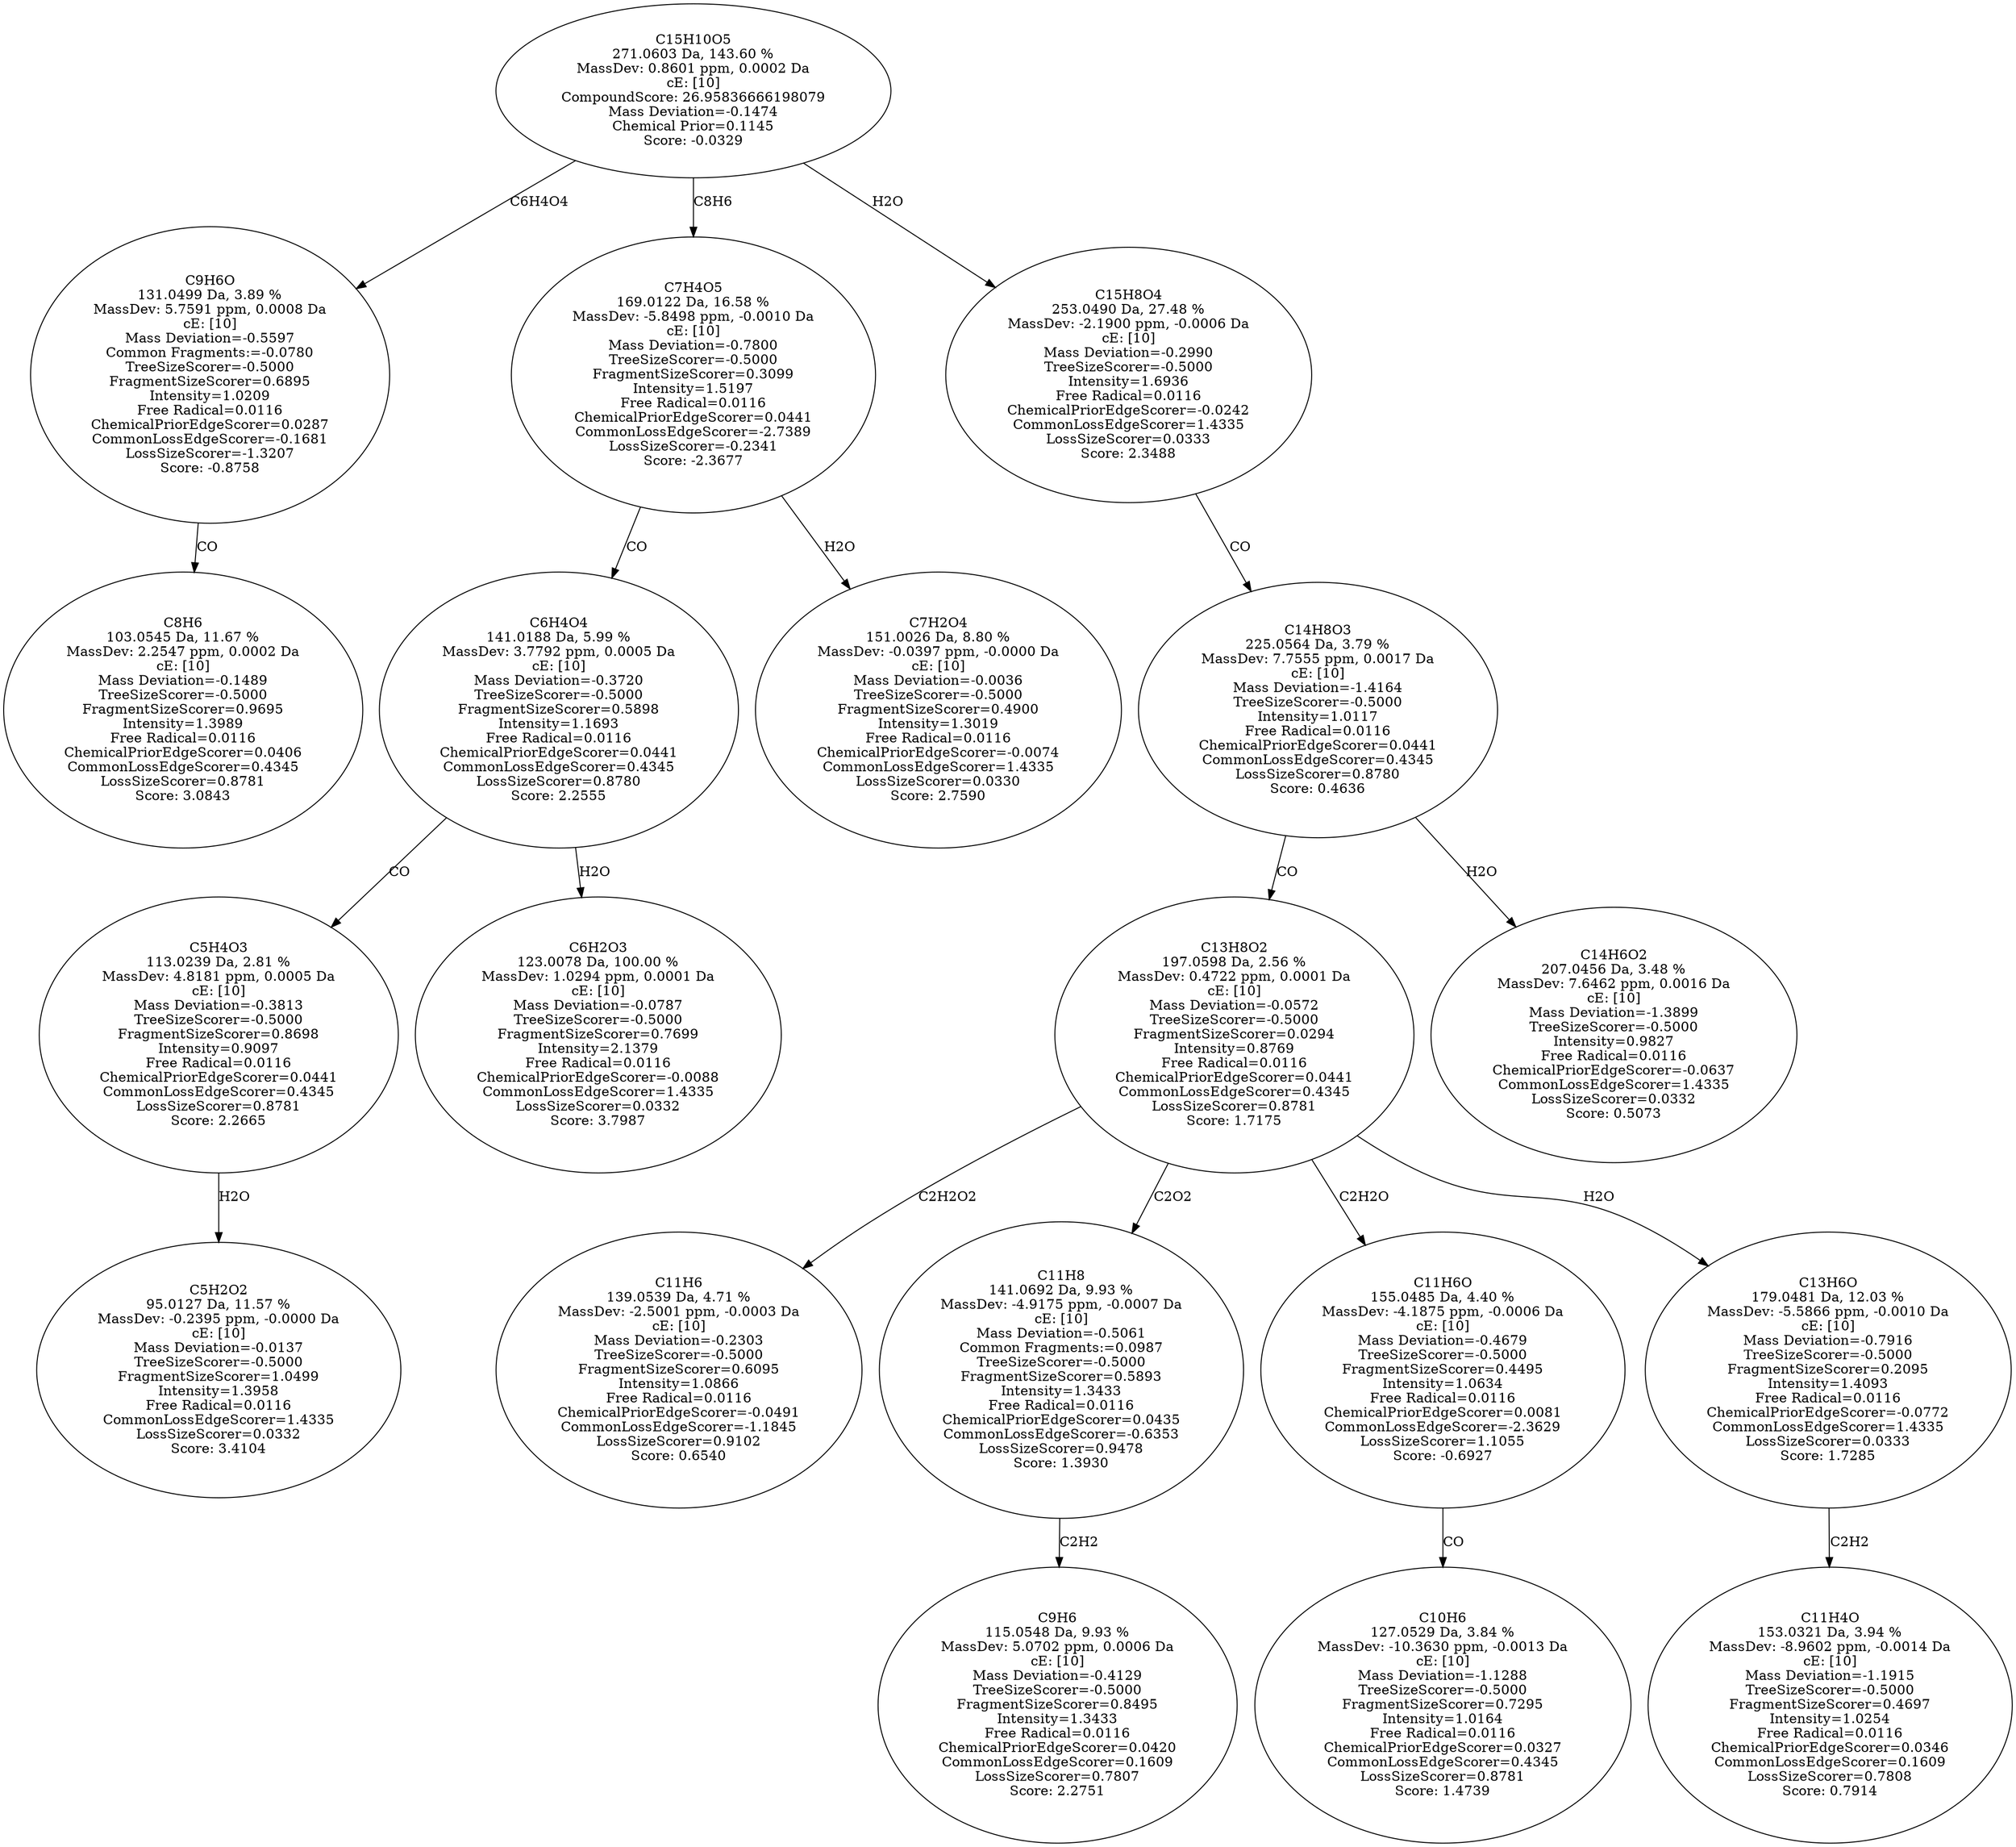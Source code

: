 strict digraph {
v1 [label="C8H6\n103.0545 Da, 11.67 %\nMassDev: 2.2547 ppm, 0.0002 Da\ncE: [10]\nMass Deviation=-0.1489\nTreeSizeScorer=-0.5000\nFragmentSizeScorer=0.9695\nIntensity=1.3989\nFree Radical=0.0116\nChemicalPriorEdgeScorer=0.0406\nCommonLossEdgeScorer=0.4345\nLossSizeScorer=0.8781\nScore: 3.0843"];
v2 [label="C9H6O\n131.0499 Da, 3.89 %\nMassDev: 5.7591 ppm, 0.0008 Da\ncE: [10]\nMass Deviation=-0.5597\nCommon Fragments:=-0.0780\nTreeSizeScorer=-0.5000\nFragmentSizeScorer=0.6895\nIntensity=1.0209\nFree Radical=0.0116\nChemicalPriorEdgeScorer=0.0287\nCommonLossEdgeScorer=-0.1681\nLossSizeScorer=-1.3207\nScore: -0.8758"];
v3 [label="C5H2O2\n95.0127 Da, 11.57 %\nMassDev: -0.2395 ppm, -0.0000 Da\ncE: [10]\nMass Deviation=-0.0137\nTreeSizeScorer=-0.5000\nFragmentSizeScorer=1.0499\nIntensity=1.3958\nFree Radical=0.0116\nCommonLossEdgeScorer=1.4335\nLossSizeScorer=0.0332\nScore: 3.4104"];
v4 [label="C5H4O3\n113.0239 Da, 2.81 %\nMassDev: 4.8181 ppm, 0.0005 Da\ncE: [10]\nMass Deviation=-0.3813\nTreeSizeScorer=-0.5000\nFragmentSizeScorer=0.8698\nIntensity=0.9097\nFree Radical=0.0116\nChemicalPriorEdgeScorer=0.0441\nCommonLossEdgeScorer=0.4345\nLossSizeScorer=0.8781\nScore: 2.2665"];
v5 [label="C6H2O3\n123.0078 Da, 100.00 %\nMassDev: 1.0294 ppm, 0.0001 Da\ncE: [10]\nMass Deviation=-0.0787\nTreeSizeScorer=-0.5000\nFragmentSizeScorer=0.7699\nIntensity=2.1379\nFree Radical=0.0116\nChemicalPriorEdgeScorer=-0.0088\nCommonLossEdgeScorer=1.4335\nLossSizeScorer=0.0332\nScore: 3.7987"];
v6 [label="C6H4O4\n141.0188 Da, 5.99 %\nMassDev: 3.7792 ppm, 0.0005 Da\ncE: [10]\nMass Deviation=-0.3720\nTreeSizeScorer=-0.5000\nFragmentSizeScorer=0.5898\nIntensity=1.1693\nFree Radical=0.0116\nChemicalPriorEdgeScorer=0.0441\nCommonLossEdgeScorer=0.4345\nLossSizeScorer=0.8780\nScore: 2.2555"];
v7 [label="C7H2O4\n151.0026 Da, 8.80 %\nMassDev: -0.0397 ppm, -0.0000 Da\ncE: [10]\nMass Deviation=-0.0036\nTreeSizeScorer=-0.5000\nFragmentSizeScorer=0.4900\nIntensity=1.3019\nFree Radical=0.0116\nChemicalPriorEdgeScorer=-0.0074\nCommonLossEdgeScorer=1.4335\nLossSizeScorer=0.0330\nScore: 2.7590"];
v8 [label="C7H4O5\n169.0122 Da, 16.58 %\nMassDev: -5.8498 ppm, -0.0010 Da\ncE: [10]\nMass Deviation=-0.7800\nTreeSizeScorer=-0.5000\nFragmentSizeScorer=0.3099\nIntensity=1.5197\nFree Radical=0.0116\nChemicalPriorEdgeScorer=0.0441\nCommonLossEdgeScorer=-2.7389\nLossSizeScorer=-0.2341\nScore: -2.3677"];
v9 [label="C11H6\n139.0539 Da, 4.71 %\nMassDev: -2.5001 ppm, -0.0003 Da\ncE: [10]\nMass Deviation=-0.2303\nTreeSizeScorer=-0.5000\nFragmentSizeScorer=0.6095\nIntensity=1.0866\nFree Radical=0.0116\nChemicalPriorEdgeScorer=-0.0491\nCommonLossEdgeScorer=-1.1845\nLossSizeScorer=0.9102\nScore: 0.6540"];
v10 [label="C9H6\n115.0548 Da, 9.93 %\nMassDev: 5.0702 ppm, 0.0006 Da\ncE: [10]\nMass Deviation=-0.4129\nTreeSizeScorer=-0.5000\nFragmentSizeScorer=0.8495\nIntensity=1.3433\nFree Radical=0.0116\nChemicalPriorEdgeScorer=0.0420\nCommonLossEdgeScorer=0.1609\nLossSizeScorer=0.7807\nScore: 2.2751"];
v11 [label="C11H8\n141.0692 Da, 9.93 %\nMassDev: -4.9175 ppm, -0.0007 Da\ncE: [10]\nMass Deviation=-0.5061\nCommon Fragments:=0.0987\nTreeSizeScorer=-0.5000\nFragmentSizeScorer=0.5893\nIntensity=1.3433\nFree Radical=0.0116\nChemicalPriorEdgeScorer=0.0435\nCommonLossEdgeScorer=-0.6353\nLossSizeScorer=0.9478\nScore: 1.3930"];
v12 [label="C10H6\n127.0529 Da, 3.84 %\nMassDev: -10.3630 ppm, -0.0013 Da\ncE: [10]\nMass Deviation=-1.1288\nTreeSizeScorer=-0.5000\nFragmentSizeScorer=0.7295\nIntensity=1.0164\nFree Radical=0.0116\nChemicalPriorEdgeScorer=0.0327\nCommonLossEdgeScorer=0.4345\nLossSizeScorer=0.8781\nScore: 1.4739"];
v13 [label="C11H6O\n155.0485 Da, 4.40 %\nMassDev: -4.1875 ppm, -0.0006 Da\ncE: [10]\nMass Deviation=-0.4679\nTreeSizeScorer=-0.5000\nFragmentSizeScorer=0.4495\nIntensity=1.0634\nFree Radical=0.0116\nChemicalPriorEdgeScorer=0.0081\nCommonLossEdgeScorer=-2.3629\nLossSizeScorer=1.1055\nScore: -0.6927"];
v14 [label="C11H4O\n153.0321 Da, 3.94 %\nMassDev: -8.9602 ppm, -0.0014 Da\ncE: [10]\nMass Deviation=-1.1915\nTreeSizeScorer=-0.5000\nFragmentSizeScorer=0.4697\nIntensity=1.0254\nFree Radical=0.0116\nChemicalPriorEdgeScorer=0.0346\nCommonLossEdgeScorer=0.1609\nLossSizeScorer=0.7808\nScore: 0.7914"];
v15 [label="C13H6O\n179.0481 Da, 12.03 %\nMassDev: -5.5866 ppm, -0.0010 Da\ncE: [10]\nMass Deviation=-0.7916\nTreeSizeScorer=-0.5000\nFragmentSizeScorer=0.2095\nIntensity=1.4093\nFree Radical=0.0116\nChemicalPriorEdgeScorer=-0.0772\nCommonLossEdgeScorer=1.4335\nLossSizeScorer=0.0333\nScore: 1.7285"];
v16 [label="C13H8O2\n197.0598 Da, 2.56 %\nMassDev: 0.4722 ppm, 0.0001 Da\ncE: [10]\nMass Deviation=-0.0572\nTreeSizeScorer=-0.5000\nFragmentSizeScorer=0.0294\nIntensity=0.8769\nFree Radical=0.0116\nChemicalPriorEdgeScorer=0.0441\nCommonLossEdgeScorer=0.4345\nLossSizeScorer=0.8781\nScore: 1.7175"];
v17 [label="C14H6O2\n207.0456 Da, 3.48 %\nMassDev: 7.6462 ppm, 0.0016 Da\ncE: [10]\nMass Deviation=-1.3899\nTreeSizeScorer=-0.5000\nIntensity=0.9827\nFree Radical=0.0116\nChemicalPriorEdgeScorer=-0.0637\nCommonLossEdgeScorer=1.4335\nLossSizeScorer=0.0332\nScore: 0.5073"];
v18 [label="C14H8O3\n225.0564 Da, 3.79 %\nMassDev: 7.7555 ppm, 0.0017 Da\ncE: [10]\nMass Deviation=-1.4164\nTreeSizeScorer=-0.5000\nIntensity=1.0117\nFree Radical=0.0116\nChemicalPriorEdgeScorer=0.0441\nCommonLossEdgeScorer=0.4345\nLossSizeScorer=0.8780\nScore: 0.4636"];
v19 [label="C15H8O4\n253.0490 Da, 27.48 %\nMassDev: -2.1900 ppm, -0.0006 Da\ncE: [10]\nMass Deviation=-0.2990\nTreeSizeScorer=-0.5000\nIntensity=1.6936\nFree Radical=0.0116\nChemicalPriorEdgeScorer=-0.0242\nCommonLossEdgeScorer=1.4335\nLossSizeScorer=0.0333\nScore: 2.3488"];
v20 [label="C15H10O5\n271.0603 Da, 143.60 %\nMassDev: 0.8601 ppm, 0.0002 Da\ncE: [10]\nCompoundScore: 26.95836666198079\nMass Deviation=-0.1474\nChemical Prior=0.1145\nScore: -0.0329"];
v2 -> v1 [label="CO"];
v20 -> v2 [label="C6H4O4"];
v4 -> v3 [label="H2O"];
v6 -> v4 [label="CO"];
v6 -> v5 [label="H2O"];
v8 -> v6 [label="CO"];
v8 -> v7 [label="H2O"];
v20 -> v8 [label="C8H6"];
v16 -> v9 [label="C2H2O2"];
v11 -> v10 [label="C2H2"];
v16 -> v11 [label="C2O2"];
v13 -> v12 [label="CO"];
v16 -> v13 [label="C2H2O"];
v15 -> v14 [label="C2H2"];
v16 -> v15 [label="H2O"];
v18 -> v16 [label="CO"];
v18 -> v17 [label="H2O"];
v19 -> v18 [label="CO"];
v20 -> v19 [label="H2O"];
}